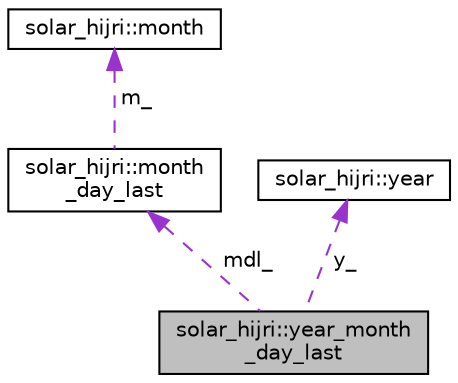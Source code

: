 digraph "solar_hijri::year_month_day_last"
{
 // LATEX_PDF_SIZE
  edge [fontname="Helvetica",fontsize="10",labelfontname="Helvetica",labelfontsize="10"];
  node [fontname="Helvetica",fontsize="10",shape=record];
  Node1 [label="solar_hijri::year_month\l_day_last",height=0.2,width=0.4,color="black", fillcolor="grey75", style="filled", fontcolor="black",tooltip=" "];
  Node2 -> Node1 [dir="back",color="darkorchid3",fontsize="10",style="dashed",label=" mdl_" ,fontname="Helvetica"];
  Node2 [label="solar_hijri::month\l_day_last",height=0.2,width=0.4,color="black", fillcolor="white", style="filled",URL="$classsolar__hijri_1_1month__day__last.html",tooltip=" "];
  Node3 -> Node2 [dir="back",color="darkorchid3",fontsize="10",style="dashed",label=" m_" ,fontname="Helvetica"];
  Node3 [label="solar_hijri::month",height=0.2,width=0.4,color="black", fillcolor="white", style="filled",URL="$classsolar__hijri_1_1month.html",tooltip=" "];
  Node4 -> Node1 [dir="back",color="darkorchid3",fontsize="10",style="dashed",label=" y_" ,fontname="Helvetica"];
  Node4 [label="solar_hijri::year",height=0.2,width=0.4,color="black", fillcolor="white", style="filled",URL="$classsolar__hijri_1_1year.html",tooltip=" "];
}
